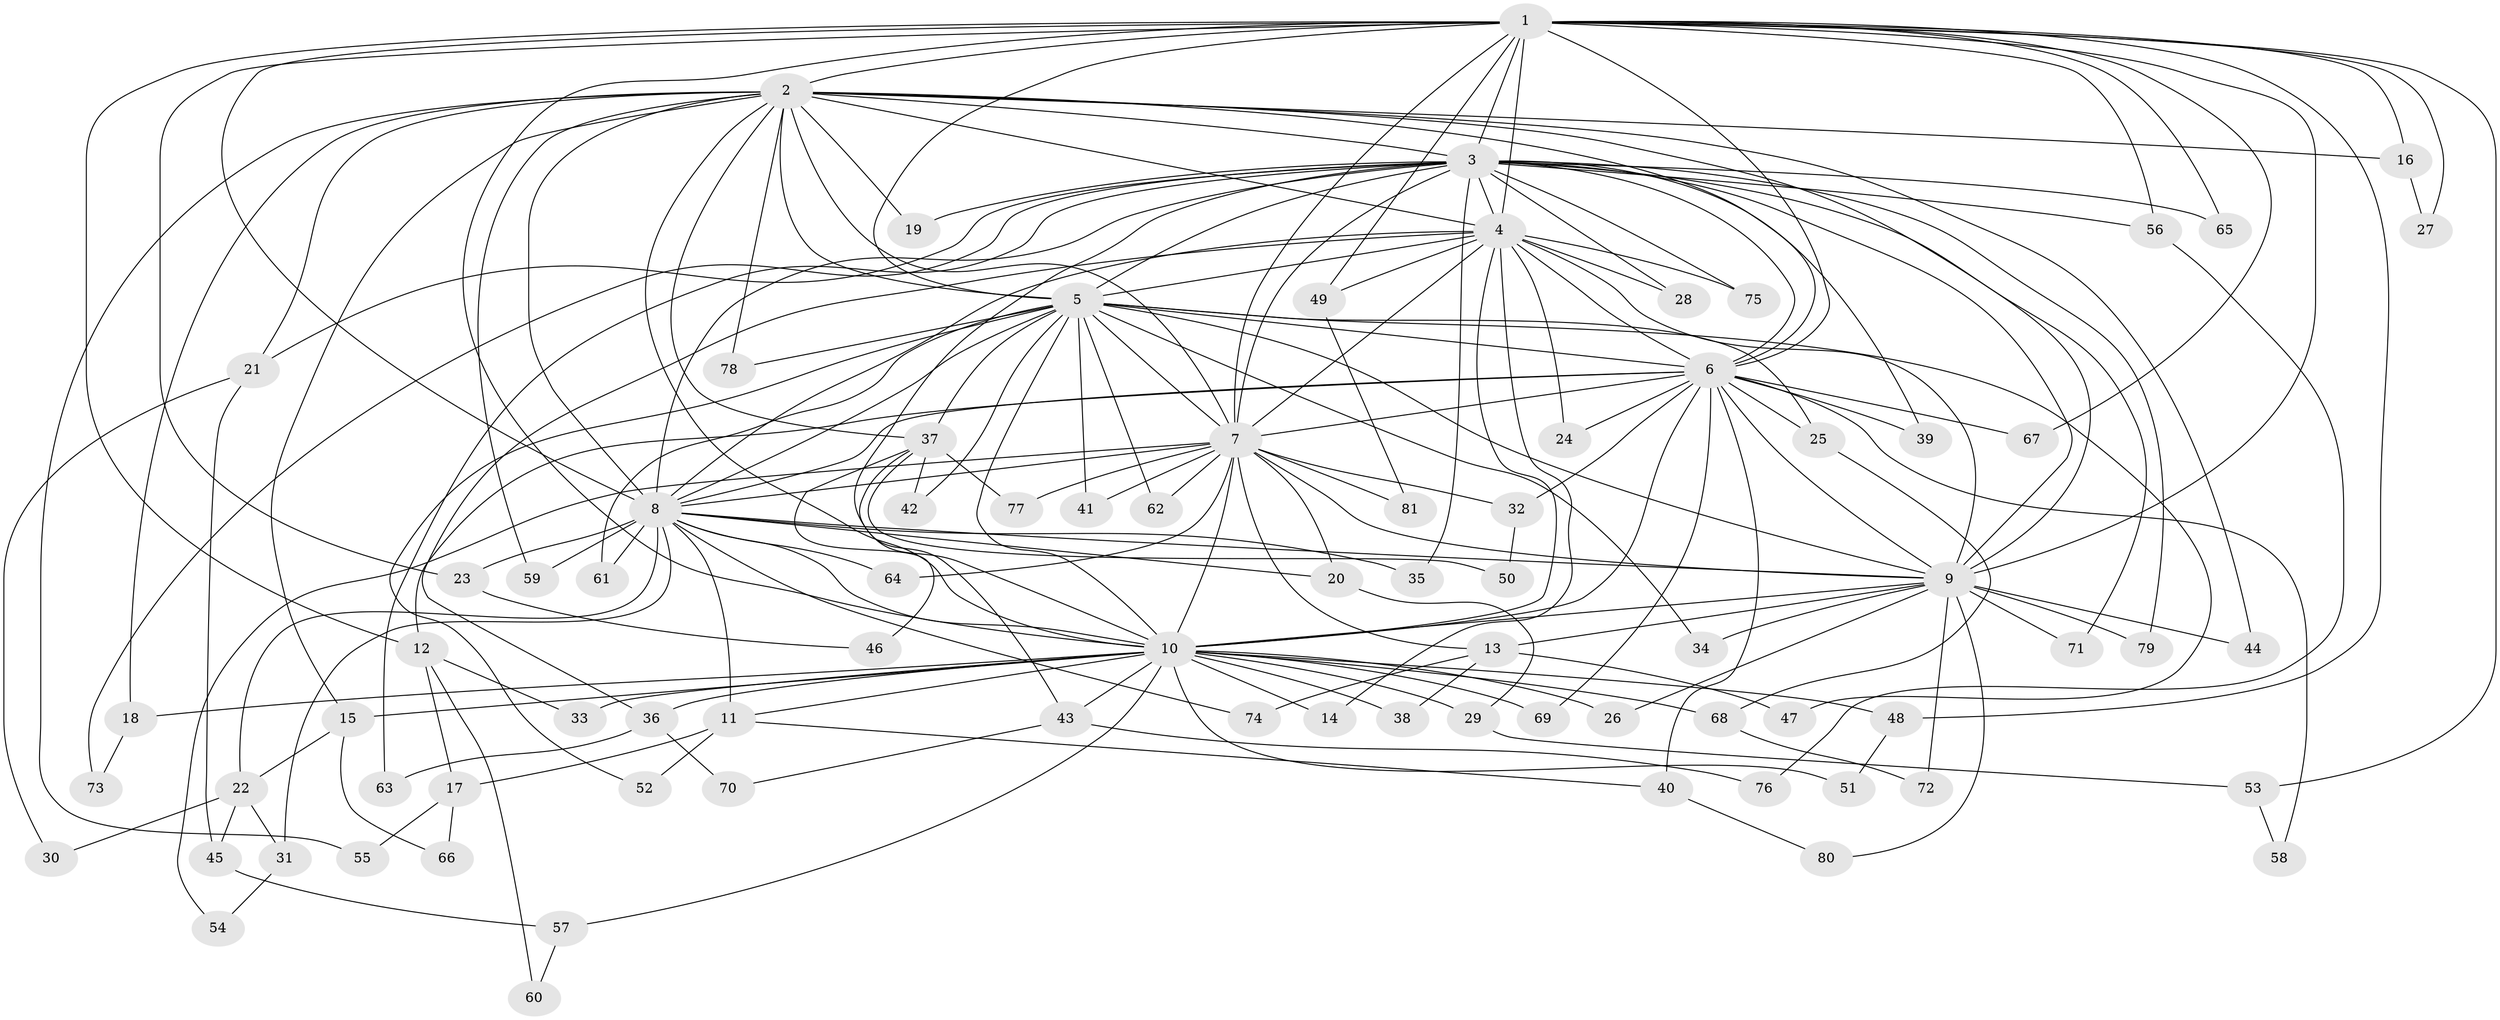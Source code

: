 // Generated by graph-tools (version 1.1) at 2025/25/03/09/25 03:25:43]
// undirected, 81 vertices, 187 edges
graph export_dot {
graph [start="1"]
  node [color=gray90,style=filled];
  1;
  2;
  3;
  4;
  5;
  6;
  7;
  8;
  9;
  10;
  11;
  12;
  13;
  14;
  15;
  16;
  17;
  18;
  19;
  20;
  21;
  22;
  23;
  24;
  25;
  26;
  27;
  28;
  29;
  30;
  31;
  32;
  33;
  34;
  35;
  36;
  37;
  38;
  39;
  40;
  41;
  42;
  43;
  44;
  45;
  46;
  47;
  48;
  49;
  50;
  51;
  52;
  53;
  54;
  55;
  56;
  57;
  58;
  59;
  60;
  61;
  62;
  63;
  64;
  65;
  66;
  67;
  68;
  69;
  70;
  71;
  72;
  73;
  74;
  75;
  76;
  77;
  78;
  79;
  80;
  81;
  1 -- 2;
  1 -- 3;
  1 -- 4;
  1 -- 5;
  1 -- 6;
  1 -- 7;
  1 -- 8;
  1 -- 9;
  1 -- 10;
  1 -- 12;
  1 -- 16;
  1 -- 23;
  1 -- 27;
  1 -- 48;
  1 -- 49;
  1 -- 53;
  1 -- 56;
  1 -- 65;
  1 -- 67;
  2 -- 3;
  2 -- 4;
  2 -- 5;
  2 -- 6;
  2 -- 7;
  2 -- 8;
  2 -- 9;
  2 -- 10;
  2 -- 15;
  2 -- 16;
  2 -- 18;
  2 -- 19;
  2 -- 21;
  2 -- 37;
  2 -- 44;
  2 -- 55;
  2 -- 59;
  2 -- 78;
  3 -- 4;
  3 -- 5;
  3 -- 6;
  3 -- 7;
  3 -- 8;
  3 -- 9;
  3 -- 10;
  3 -- 19;
  3 -- 21;
  3 -- 28;
  3 -- 35;
  3 -- 39;
  3 -- 56;
  3 -- 63;
  3 -- 65;
  3 -- 71;
  3 -- 73;
  3 -- 75;
  3 -- 79;
  4 -- 5;
  4 -- 6;
  4 -- 7;
  4 -- 8;
  4 -- 9;
  4 -- 10;
  4 -- 14;
  4 -- 24;
  4 -- 28;
  4 -- 36;
  4 -- 49;
  4 -- 75;
  5 -- 6;
  5 -- 7;
  5 -- 8;
  5 -- 9;
  5 -- 10;
  5 -- 25;
  5 -- 34;
  5 -- 37;
  5 -- 41;
  5 -- 42;
  5 -- 47;
  5 -- 52;
  5 -- 61;
  5 -- 62;
  5 -- 78;
  6 -- 7;
  6 -- 8;
  6 -- 9;
  6 -- 10;
  6 -- 12;
  6 -- 24;
  6 -- 25;
  6 -- 32;
  6 -- 39;
  6 -- 40;
  6 -- 58;
  6 -- 67;
  6 -- 69;
  7 -- 8;
  7 -- 9;
  7 -- 10;
  7 -- 13;
  7 -- 20;
  7 -- 32;
  7 -- 41;
  7 -- 54;
  7 -- 62;
  7 -- 64;
  7 -- 77;
  7 -- 81;
  8 -- 9;
  8 -- 10;
  8 -- 11;
  8 -- 20;
  8 -- 22;
  8 -- 23;
  8 -- 31;
  8 -- 35;
  8 -- 59;
  8 -- 61;
  8 -- 64;
  8 -- 74;
  9 -- 10;
  9 -- 13;
  9 -- 26;
  9 -- 34;
  9 -- 44;
  9 -- 71;
  9 -- 72;
  9 -- 79;
  9 -- 80;
  10 -- 11;
  10 -- 14;
  10 -- 15;
  10 -- 18;
  10 -- 26;
  10 -- 29;
  10 -- 33;
  10 -- 36;
  10 -- 38;
  10 -- 43;
  10 -- 48;
  10 -- 51;
  10 -- 57;
  10 -- 68;
  10 -- 69;
  11 -- 17;
  11 -- 40;
  11 -- 52;
  12 -- 17;
  12 -- 33;
  12 -- 60;
  13 -- 38;
  13 -- 47;
  13 -- 74;
  15 -- 22;
  15 -- 66;
  16 -- 27;
  17 -- 55;
  17 -- 66;
  18 -- 73;
  20 -- 29;
  21 -- 30;
  21 -- 45;
  22 -- 30;
  22 -- 31;
  22 -- 45;
  23 -- 46;
  25 -- 68;
  29 -- 53;
  31 -- 54;
  32 -- 50;
  36 -- 63;
  36 -- 70;
  37 -- 42;
  37 -- 43;
  37 -- 46;
  37 -- 50;
  37 -- 77;
  40 -- 80;
  43 -- 70;
  43 -- 76;
  45 -- 57;
  48 -- 51;
  49 -- 81;
  53 -- 58;
  56 -- 76;
  57 -- 60;
  68 -- 72;
}

